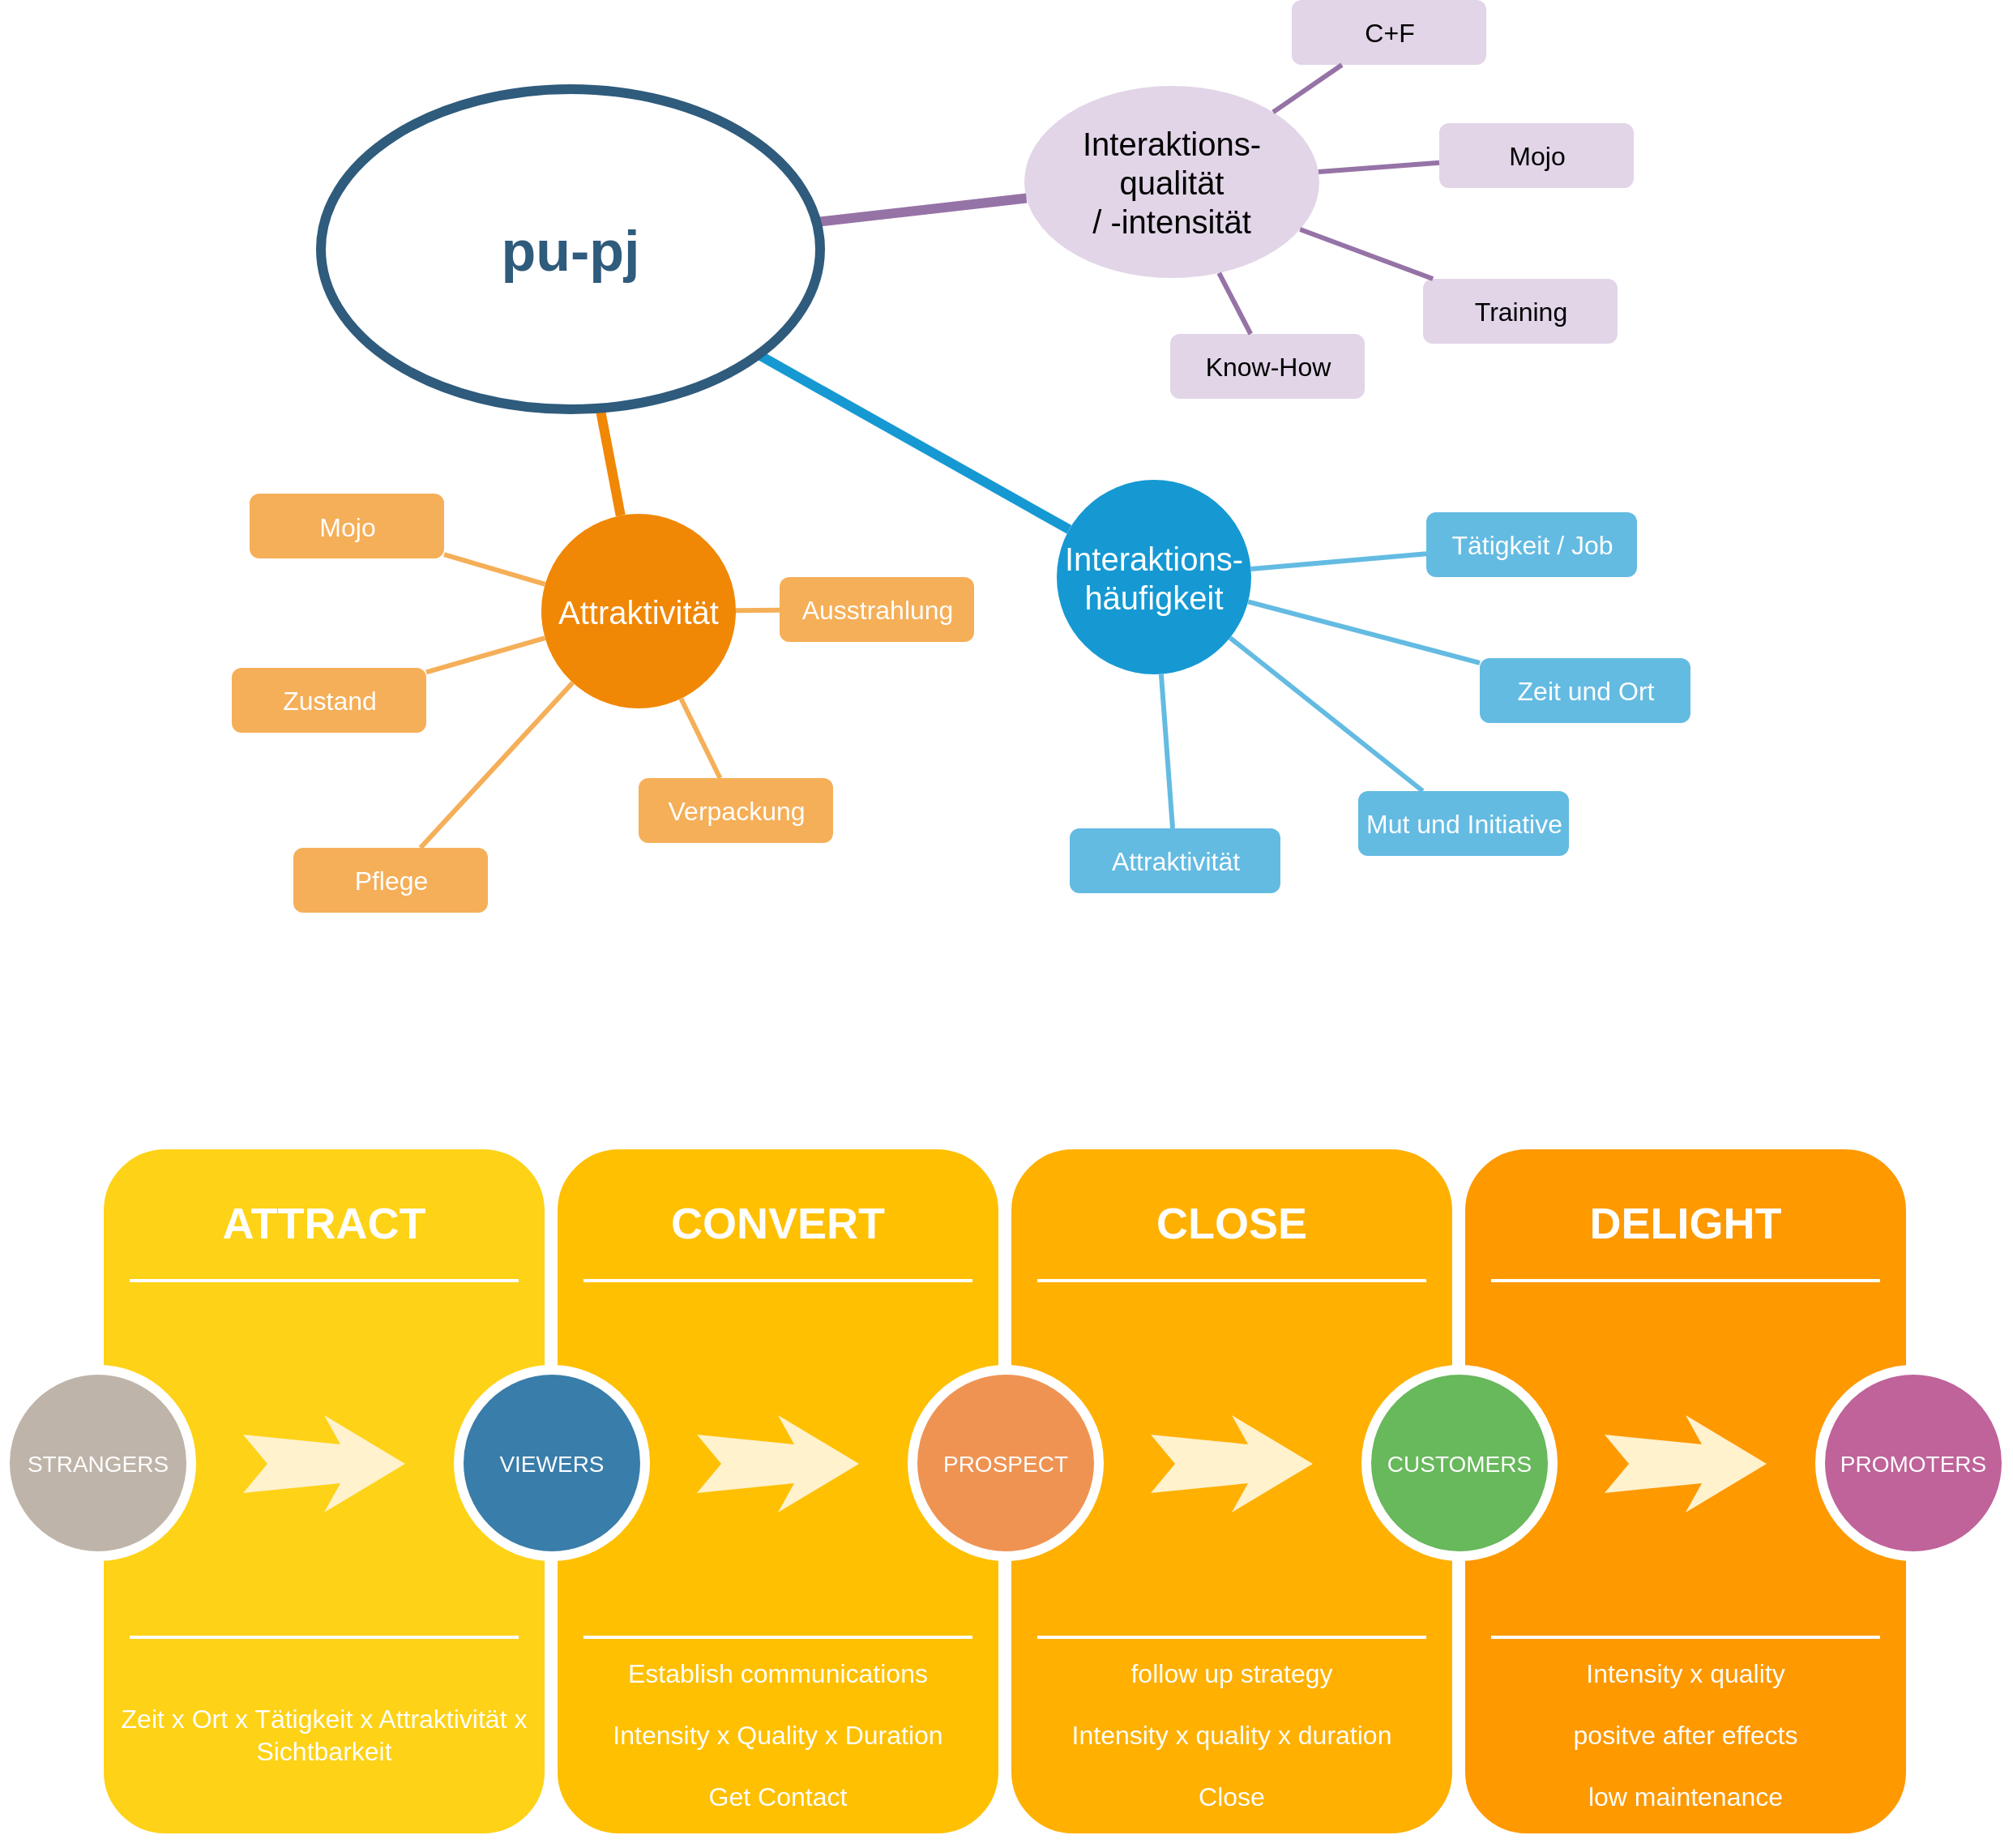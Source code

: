 <mxfile version="14.1.8" type="device"><diagram id="6a731a19-8d31-9384-78a2-239565b7b9f0" name="Page-1"><mxGraphModel dx="2214" dy="534" grid="0" gridSize="10" guides="0" tooltips="1" connect="1" arrows="1" fold="1" page="0" pageScale="1" pageWidth="1169" pageHeight="827" background="#ffffff" math="0" shadow="0"><root><mxCell id="0"/><mxCell id="1" parent="0"/><mxCell id="1350" value="Interaktions-&lt;br&gt;häufigkeit" style="ellipse;whiteSpace=wrap;html=1;shadow=0;fontFamily=Helvetica;fontSize=20;fontColor=#FFFFFF;align=center;strokeWidth=3;fillColor=#1699D3;strokeColor=none;" parent="1" vertex="1"><mxGeometry x="989" y="1284" width="120" height="120" as="geometry"/></mxCell><mxCell id="1351" value="Attraktivität" style="ellipse;whiteSpace=wrap;html=1;shadow=0;fontFamily=Helvetica;fontSize=20;fontColor=#FFFFFF;align=center;strokeWidth=3;fillColor=#F08705;strokeColor=none;gradientColor=none;" parent="1" vertex="1"><mxGeometry x="671" y="1305" width="120" height="120" as="geometry"/></mxCell><mxCell id="1356" value="Interaktions-&lt;br&gt;qualität&lt;br&gt;/ -intensität" style="ellipse;whiteSpace=wrap;html=1;shadow=0;fontFamily=Helvetica;fontSize=20;align=center;strokeWidth=3;fillColor=#e1d5e7;strokeColor=none;" parent="1" vertex="1"><mxGeometry x="969" y="1041" width="182" height="118.5" as="geometry"/></mxCell><mxCell id="1357" value="Verpackung" style="rounded=1;fillColor=#f5af58;strokeColor=none;strokeWidth=3;shadow=0;html=1;fontColor=#FFFFFF;fontSize=16;" parent="1" vertex="1"><mxGeometry x="731" y="1468" width="120" height="40" as="geometry"/></mxCell><mxCell id="1359" style="endArrow=none;strokeWidth=6;strokeColor=#1699D3;html=1;" parent="1" source="1515" target="1350" edge="1"><mxGeometry relative="1" as="geometry"/></mxCell><mxCell id="1360" style="endArrow=none;strokeWidth=6;strokeColor=#f08705;html=1;" parent="1" source="1515" target="1351" edge="1"><mxGeometry relative="1" as="geometry"/></mxCell><mxCell id="1366" value="" style="edgeStyle=none;endArrow=none;strokeWidth=6;strokeColor=#9673a6;html=1;fillColor=#e1d5e7;" parent="1" source="1515" target="1356" edge="1"><mxGeometry x="-7.5" y="489.05" width="100" height="100" as="geometry"><mxPoint x="927.351" y="1109.995" as="sourcePoint"/><mxPoint x="92.5" y="489.05" as="targetPoint"/></mxGeometry></mxCell><mxCell id="1371" value="Attraktivität" style="rounded=1;fillColor=#64BBE2;strokeColor=none;strokeWidth=3;shadow=0;html=1;fontColor=#FFFFFF;fontSize=16;" parent="1" vertex="1"><mxGeometry x="997" y="1499" width="130" height="40" as="geometry"/></mxCell><mxCell id="1375" value="Zeit und Ort" style="rounded=1;fillColor=#64BBE2;strokeColor=none;strokeWidth=3;shadow=0;html=1;fontColor=#FFFFFF;fontSize=16;" parent="1" vertex="1"><mxGeometry x="1250" y="1394" width="130" height="40" as="geometry"/></mxCell><mxCell id="1376" value="Mut und Initiative" style="rounded=1;fillColor=#64BBE2;strokeColor=none;strokeWidth=3;shadow=0;html=1;fontColor=#FFFFFF;fontSize=16;" parent="1" vertex="1"><mxGeometry x="1175" y="1476" width="130" height="40" as="geometry"/></mxCell><mxCell id="1377" value="" style="edgeStyle=none;endArrow=none;strokeWidth=3;strokeColor=#64BBE2;html=1;" parent="1" source="1350" target="1376" edge="1"><mxGeometry x="467.5" y="1262.5" width="100" height="100" as="geometry"><mxPoint x="467.5" y="1362.5" as="sourcePoint"/><mxPoint x="567.5" y="1262.5" as="targetPoint"/></mxGeometry></mxCell><mxCell id="1383" value="" style="edgeStyle=none;endArrow=none;strokeWidth=3;strokeColor=#64BBE2;html=1;" parent="1" source="1350" target="1371" edge="1"><mxGeometry x="467.5" y="1262.5" width="100" height="100" as="geometry"><mxPoint x="467.5" y="1362.5" as="sourcePoint"/><mxPoint x="567.5" y="1262.5" as="targetPoint"/></mxGeometry></mxCell><mxCell id="1387" value="" style="edgeStyle=none;endArrow=none;strokeWidth=3;strokeColor=#64BBE2;html=1;" parent="1" source="1350" target="1375" edge="1"><mxGeometry x="467.5" y="1262.5" width="100" height="100" as="geometry"><mxPoint x="467.5" y="1362.5" as="sourcePoint"/><mxPoint x="567.5" y="1262.5" as="targetPoint"/></mxGeometry></mxCell><mxCell id="1388" value="Pflege" style="rounded=1;fillColor=#f5af58;strokeColor=none;strokeWidth=3;shadow=0;html=1;fontColor=#FFFFFF;fontSize=16;" parent="1" vertex="1"><mxGeometry x="518" y="1511" width="120" height="40" as="geometry"/></mxCell><mxCell id="1389" value="Zustand" style="rounded=1;fillColor=#f5af58;strokeColor=none;strokeWidth=3;shadow=0;html=1;fontColor=#FFFFFF;fontSize=16;" parent="1" vertex="1"><mxGeometry x="480" y="1400" width="120" height="40" as="geometry"/></mxCell><mxCell id="1390" value="Ausstrahlung" style="rounded=1;fillColor=#f5af58;strokeColor=none;strokeWidth=3;shadow=0;html=1;fontColor=#FFFFFF;fontSize=16;" parent="1" vertex="1"><mxGeometry x="818" y="1344" width="120" height="40" as="geometry"/></mxCell><mxCell id="1399" value="" style="edgeStyle=none;endArrow=none;strokeWidth=3;strokeColor=#F5AF58;html=1;" parent="1" source="1351" target="1357" edge="1"><mxGeometry x="-473.5" y="1284.5" width="100" height="100" as="geometry"><mxPoint x="-473.5" y="1384.5" as="sourcePoint"/><mxPoint x="-373.5" y="1284.5" as="targetPoint"/></mxGeometry></mxCell><mxCell id="1400" value="" style="edgeStyle=none;endArrow=none;strokeWidth=3;strokeColor=#F5AF58;html=1;" parent="1" source="1351" target="1388" edge="1"><mxGeometry x="-473.5" y="1284.5" width="100" height="100" as="geometry"><mxPoint x="-473.5" y="1384.5" as="sourcePoint"/><mxPoint x="-373.5" y="1284.5" as="targetPoint"/></mxGeometry></mxCell><mxCell id="1401" value="" style="edgeStyle=none;endArrow=none;strokeWidth=3;strokeColor=#F5AF58;html=1;" parent="1" source="1351" target="1389" edge="1"><mxGeometry x="-473.5" y="1284.5" width="100" height="100" as="geometry"><mxPoint x="-473.5" y="1384.5" as="sourcePoint"/><mxPoint x="-373.5" y="1284.5" as="targetPoint"/></mxGeometry></mxCell><mxCell id="1402" value="" style="edgeStyle=none;endArrow=none;strokeWidth=3;strokeColor=#F5AF58;html=1;" parent="1" source="1351" target="1390" edge="1"><mxGeometry x="-473.5" y="1284.5" width="100" height="100" as="geometry"><mxPoint x="-473.5" y="1384.5" as="sourcePoint"/><mxPoint x="-373.5" y="1284.5" as="targetPoint"/></mxGeometry></mxCell><mxCell id="Cfaou7oTnHquRGOg1rDc-1548" value="" style="edgeStyle=orthogonalEdgeStyle;rounded=0;orthogonalLoop=1;jettySize=auto;html=1;fillColor=#e1d5e7;strokeColor=none;" parent="1" source="1490" edge="1"><mxGeometry relative="1" as="geometry"><mxPoint x="1169.5" y="1075" as="targetPoint"/></mxGeometry></mxCell><mxCell id="1490" value="C+F" style="rounded=1;fillColor=#e1d5e7;strokeWidth=3;shadow=0;html=1;strokeColor=none;fontSize=16;" parent="1" vertex="1"><mxGeometry x="1134" y="988" width="120" height="40" as="geometry"/></mxCell><mxCell id="1491" value="Know-How" style="rounded=1;fillColor=#e1d5e7;strokeWidth=3;shadow=0;html=1;strokeColor=none;fontSize=16;" parent="1" vertex="1"><mxGeometry x="1059" y="1194" width="120" height="40" as="geometry"/></mxCell><mxCell id="1492" value="Training" style="rounded=1;fillColor=#e1d5e7;strokeWidth=3;shadow=0;html=1;strokeColor=none;fontSize=16;" parent="1" vertex="1"><mxGeometry x="1215" y="1160" width="120" height="40" as="geometry"/></mxCell><mxCell id="1493" value="Mojo" style="rounded=1;fillColor=#e1d5e7;strokeWidth=3;shadow=0;html=1;strokeColor=none;fontSize=16;" parent="1" vertex="1"><mxGeometry x="1225" y="1064" width="120" height="40" as="geometry"/></mxCell><mxCell id="1503" value="" style="edgeStyle=none;endArrow=none;strokeWidth=3;html=1;fillColor=#e1d5e7;strokeColor=#9673a6;" parent="1" source="1356" target="1490" edge="1"><mxGeometry x="774.5" y="-65.0" width="100" height="100" as="geometry"><mxPoint x="774.5" y="35.0" as="sourcePoint"/><mxPoint x="1166.9" y="997.5" as="targetPoint"/></mxGeometry></mxCell><mxCell id="1504" value="" style="edgeStyle=none;endArrow=none;strokeWidth=3;html=1;fillColor=#e1d5e7;strokeColor=#9673a6;" parent="1" source="1356" target="1491" edge="1"><mxGeometry x="774.5" y="-65.0" width="100" height="100" as="geometry"><mxPoint x="774.5" y="35.0" as="sourcePoint"/><mxPoint x="874.5" y="-65.0" as="targetPoint"/></mxGeometry></mxCell><mxCell id="1505" value="" style="edgeStyle=none;endArrow=none;strokeWidth=3;html=1;fillColor=#e1d5e7;strokeColor=#9673a6;" parent="1" source="1356" target="1492" edge="1"><mxGeometry x="774.5" y="-65.0" width="100" height="100" as="geometry"><mxPoint x="774.5" y="35.0" as="sourcePoint"/><mxPoint x="874.5" y="-65.0" as="targetPoint"/></mxGeometry></mxCell><mxCell id="1506" value="" style="edgeStyle=none;endArrow=none;strokeWidth=3;html=1;fillColor=#e1d5e7;strokeColor=#9673a6;" parent="1" source="1356" target="1493" edge="1"><mxGeometry x="774.5" y="-65.0" width="100" height="100" as="geometry"><mxPoint x="774.5" y="35.0" as="sourcePoint"/><mxPoint x="874.5" y="-65.0" as="targetPoint"/></mxGeometry></mxCell><mxCell id="1515" value="&lt;font style=&quot;font-size: 35px&quot;&gt;pu-pj&lt;/font&gt;" style="ellipse;whiteSpace=wrap;html=1;shadow=0;fontFamily=Helvetica;fontSize=30;fontColor=#2F5B7C;align=center;strokeColor=#2F5B7C;strokeWidth=6;fillColor=#FFFFFF;fontStyle=1;gradientColor=none;" parent="1" vertex="1"><mxGeometry x="535" y="1043" width="308" height="197.5" as="geometry"/></mxCell><mxCell id="C6sPkJrDF636dQOAzpoa-1542" value="" style="whiteSpace=wrap;html=1;rounded=1;shadow=0;strokeWidth=8;fontSize=20;align=center;fillColor=#FED217;strokeColor=#FFFFFF;" parent="1" vertex="1"><mxGeometry x="397" y="1693" width="280" height="430" as="geometry"/></mxCell><mxCell id="C6sPkJrDF636dQOAzpoa-1543" value="ATTRACT" style="text;html=1;strokeColor=none;fillColor=none;align=center;verticalAlign=middle;whiteSpace=wrap;rounded=0;shadow=0;fontSize=27;fontColor=#FFFFFF;fontStyle=1" parent="1" vertex="1"><mxGeometry x="397" y="1713" width="280" height="60" as="geometry"/></mxCell><mxCell id="C6sPkJrDF636dQOAzpoa-1544" value="Zeit x Ort x Tätigkeit x Attraktivität x Sichtbarkeit" style="text;html=1;strokeColor=none;fillColor=none;align=center;verticalAlign=middle;whiteSpace=wrap;rounded=0;shadow=0;fontSize=16;fontColor=#FFFFFF;" parent="1" vertex="1"><mxGeometry x="397" y="2013" width="280" height="90" as="geometry"/></mxCell><mxCell id="C6sPkJrDF636dQOAzpoa-1545" value="" style="line;strokeWidth=2;html=1;rounded=0;shadow=0;fontSize=27;align=center;fillColor=none;strokeColor=#FFFFFF;" parent="1" vertex="1"><mxGeometry x="417" y="1773" width="240" height="10" as="geometry"/></mxCell><mxCell id="C6sPkJrDF636dQOAzpoa-1546" value="" style="line;strokeWidth=2;html=1;rounded=0;shadow=0;fontSize=27;align=center;fillColor=none;strokeColor=#FFFFFF;" parent="1" vertex="1"><mxGeometry x="417" y="1993" width="240" height="10" as="geometry"/></mxCell><mxCell id="C6sPkJrDF636dQOAzpoa-1547" value="STRANGERS" style="ellipse;whiteSpace=wrap;html=1;rounded=0;shadow=0;strokeWidth=6;fontSize=14;align=center;fillColor=#BFB4A9;strokeColor=#FFFFFF;fontColor=#FFFFFF;" parent="1" vertex="1"><mxGeometry x="340" y="1833" width="115" height="115" as="geometry"/></mxCell><mxCell id="C6sPkJrDF636dQOAzpoa-1548" value="" style="html=1;shadow=0;dashed=0;align=center;verticalAlign=middle;shape=mxgraph.arrows2.stylisedArrow;dy=0.6;dx=40;notch=15;feather=0.4;rounded=0;strokeWidth=1;fontSize=27;strokeColor=none;fillColor=#fff2cc;" parent="1" vertex="1"><mxGeometry x="487" y="1861" width="100" height="60" as="geometry"/></mxCell><mxCell id="C6sPkJrDF636dQOAzpoa-1549" value="" style="whiteSpace=wrap;html=1;rounded=1;shadow=0;strokeWidth=8;fontSize=20;align=center;fillColor=#FFC001;strokeColor=#FFFFFF;" parent="1" vertex="1"><mxGeometry x="677" y="1693" width="280" height="430" as="geometry"/></mxCell><mxCell id="C6sPkJrDF636dQOAzpoa-1550" value="CONVERT" style="text;html=1;strokeColor=none;fillColor=none;align=center;verticalAlign=middle;whiteSpace=wrap;rounded=0;shadow=0;fontSize=27;fontColor=#FFFFFF;fontStyle=1" parent="1" vertex="1"><mxGeometry x="677" y="1713" width="280" height="60" as="geometry"/></mxCell><mxCell id="C6sPkJrDF636dQOAzpoa-1551" value="Establish communications&lt;br style=&quot;font-size: 16px;&quot;&gt;&lt;br style=&quot;font-size: 16px;&quot;&gt;Intensity x Quality x Duration&lt;br style=&quot;font-size: 16px;&quot;&gt;&lt;br style=&quot;font-size: 16px;&quot;&gt;Get Contact" style="text;html=1;strokeColor=none;fillColor=none;align=center;verticalAlign=middle;whiteSpace=wrap;rounded=0;shadow=0;fontSize=16;fontColor=#FFFFFF;" parent="1" vertex="1"><mxGeometry x="677" y="2013" width="280" height="90" as="geometry"/></mxCell><mxCell id="C6sPkJrDF636dQOAzpoa-1552" value="" style="line;strokeWidth=2;html=1;rounded=0;shadow=0;fontSize=27;align=center;fillColor=none;strokeColor=#FFFFFF;" parent="1" vertex="1"><mxGeometry x="697" y="1773" width="240" height="10" as="geometry"/></mxCell><mxCell id="C6sPkJrDF636dQOAzpoa-1553" value="" style="line;strokeWidth=2;html=1;rounded=0;shadow=0;fontSize=27;align=center;fillColor=none;strokeColor=#FFFFFF;" parent="1" vertex="1"><mxGeometry x="697" y="1993" width="240" height="10" as="geometry"/></mxCell><mxCell id="C6sPkJrDF636dQOAzpoa-1554" value="VIEWERS" style="ellipse;whiteSpace=wrap;html=1;rounded=0;shadow=0;strokeWidth=6;fontSize=14;align=center;fillColor=#397DAA;strokeColor=#FFFFFF;fontColor=#FFFFFF;" parent="1" vertex="1"><mxGeometry x="620" y="1833" width="115" height="115" as="geometry"/></mxCell><mxCell id="C6sPkJrDF636dQOAzpoa-1555" value="" style="html=1;shadow=0;dashed=0;align=center;verticalAlign=middle;shape=mxgraph.arrows2.stylisedArrow;dy=0.6;dx=40;notch=15;feather=0.4;rounded=0;strokeWidth=1;fontSize=27;strokeColor=none;fillColor=#fff2cc;" parent="1" vertex="1"><mxGeometry x="767" y="1861" width="100" height="60" as="geometry"/></mxCell><mxCell id="C6sPkJrDF636dQOAzpoa-1556" value="" style="whiteSpace=wrap;html=1;rounded=1;shadow=0;strokeWidth=8;fontSize=20;align=center;fillColor=#FFB001;strokeColor=#FFFFFF;" parent="1" vertex="1"><mxGeometry x="957" y="1693" width="280" height="430" as="geometry"/></mxCell><mxCell id="C6sPkJrDF636dQOAzpoa-1557" value="CLOSE" style="text;html=1;strokeColor=none;fillColor=none;align=center;verticalAlign=middle;whiteSpace=wrap;rounded=0;shadow=0;fontSize=27;fontColor=#FFFFFF;fontStyle=1" parent="1" vertex="1"><mxGeometry x="957" y="1713" width="280" height="60" as="geometry"/></mxCell><mxCell id="C6sPkJrDF636dQOAzpoa-1558" value="follow up strategy&lt;br style=&quot;font-size: 16px;&quot;&gt;&lt;br style=&quot;font-size: 16px;&quot;&gt;Intensity x quality x duration&lt;br style=&quot;font-size: 16px;&quot;&gt;&lt;br style=&quot;font-size: 16px;&quot;&gt;Close" style="text;html=1;strokeColor=none;fillColor=none;align=center;verticalAlign=middle;whiteSpace=wrap;rounded=0;shadow=0;fontSize=16;fontColor=#FFFFFF;" parent="1" vertex="1"><mxGeometry x="957" y="2013" width="280" height="90" as="geometry"/></mxCell><mxCell id="C6sPkJrDF636dQOAzpoa-1559" value="" style="line;strokeWidth=2;html=1;rounded=0;shadow=0;fontSize=27;align=center;fillColor=none;strokeColor=#FFFFFF;" parent="1" vertex="1"><mxGeometry x="977" y="1773" width="240" height="10" as="geometry"/></mxCell><mxCell id="C6sPkJrDF636dQOAzpoa-1560" value="" style="line;strokeWidth=2;html=1;rounded=0;shadow=0;fontSize=27;align=center;fillColor=none;strokeColor=#FFFFFF;" parent="1" vertex="1"><mxGeometry x="977" y="1993" width="240" height="10" as="geometry"/></mxCell><mxCell id="C6sPkJrDF636dQOAzpoa-1561" value="PROSPECT" style="ellipse;whiteSpace=wrap;html=1;rounded=0;shadow=0;strokeWidth=6;fontSize=14;align=center;fillColor=#EF9353;strokeColor=#FFFFFF;fontColor=#FFFFFF;" parent="1" vertex="1"><mxGeometry x="900" y="1833" width="115" height="115" as="geometry"/></mxCell><mxCell id="C6sPkJrDF636dQOAzpoa-1562" value="" style="html=1;shadow=0;dashed=0;align=center;verticalAlign=middle;shape=mxgraph.arrows2.stylisedArrow;dy=0.6;dx=40;notch=15;feather=0.4;rounded=0;strokeWidth=1;fontSize=27;strokeColor=none;fillColor=#fff2cc;" parent="1" vertex="1"><mxGeometry x="1047" y="1861" width="100" height="60" as="geometry"/></mxCell><mxCell id="C6sPkJrDF636dQOAzpoa-1563" value="" style="whiteSpace=wrap;html=1;rounded=1;shadow=0;strokeWidth=8;fontSize=20;align=center;fillColor=#FE9900;strokeColor=#FFFFFF;" parent="1" vertex="1"><mxGeometry x="1237" y="1693" width="280" height="430" as="geometry"/></mxCell><mxCell id="C6sPkJrDF636dQOAzpoa-1564" value="DELIGHT" style="text;html=1;strokeColor=none;fillColor=none;align=center;verticalAlign=middle;whiteSpace=wrap;rounded=0;shadow=0;fontSize=27;fontColor=#FFFFFF;fontStyle=1" parent="1" vertex="1"><mxGeometry x="1237" y="1713" width="280" height="60" as="geometry"/></mxCell><mxCell id="C6sPkJrDF636dQOAzpoa-1565" value="Intensity x quality&lt;br style=&quot;font-size: 16px;&quot;&gt;&lt;br style=&quot;font-size: 16px;&quot;&gt;positve after effects&lt;br style=&quot;font-size: 16px;&quot;&gt;&lt;br style=&quot;font-size: 16px;&quot;&gt;low maintenance" style="text;html=1;strokeColor=none;fillColor=none;align=center;verticalAlign=middle;whiteSpace=wrap;rounded=0;shadow=0;fontSize=16;fontColor=#FFFFFF;" parent="1" vertex="1"><mxGeometry x="1237" y="2013" width="280" height="90" as="geometry"/></mxCell><mxCell id="C6sPkJrDF636dQOAzpoa-1566" value="" style="line;strokeWidth=2;html=1;rounded=0;shadow=0;fontSize=27;align=center;fillColor=none;strokeColor=#FFFFFF;" parent="1" vertex="1"><mxGeometry x="1257" y="1773" width="240" height="10" as="geometry"/></mxCell><mxCell id="C6sPkJrDF636dQOAzpoa-1567" value="" style="line;strokeWidth=2;html=1;rounded=0;shadow=0;fontSize=27;align=center;fillColor=none;strokeColor=#FFFFFF;" parent="1" vertex="1"><mxGeometry x="1257" y="1993" width="240" height="10" as="geometry"/></mxCell><mxCell id="C6sPkJrDF636dQOAzpoa-1568" value="CUSTOMERS" style="ellipse;whiteSpace=wrap;html=1;rounded=0;shadow=0;strokeWidth=6;fontSize=14;align=center;fillColor=#68B85C;strokeColor=#FFFFFF;fontColor=#FFFFFF;" parent="1" vertex="1"><mxGeometry x="1180" y="1833" width="115" height="115" as="geometry"/></mxCell><mxCell id="C6sPkJrDF636dQOAzpoa-1569" value="" style="html=1;shadow=0;dashed=0;align=center;verticalAlign=middle;shape=mxgraph.arrows2.stylisedArrow;dy=0.6;dx=40;notch=15;feather=0.4;rounded=0;strokeWidth=1;fontSize=27;strokeColor=none;fillColor=#fff2cc;" parent="1" vertex="1"><mxGeometry x="1327" y="1861" width="100" height="60" as="geometry"/></mxCell><mxCell id="C6sPkJrDF636dQOAzpoa-1570" value="PROMOTERS" style="ellipse;whiteSpace=wrap;html=1;rounded=0;shadow=0;strokeWidth=6;fontSize=14;align=center;fillColor=#BF639A;strokeColor=#FFFFFF;fontColor=#FFFFFF;" parent="1" vertex="1"><mxGeometry x="1460" y="1833" width="115" height="115" as="geometry"/></mxCell><mxCell id="Cfaou7oTnHquRGOg1rDc-1544" value="Tätigkeit / Job" style="rounded=1;fillColor=#64BBE2;strokeColor=none;strokeWidth=3;shadow=0;html=1;fontColor=#FFFFFF;fontSize=16;" parent="1" vertex="1"><mxGeometry x="1217" y="1304" width="130" height="40" as="geometry"/></mxCell><mxCell id="Cfaou7oTnHquRGOg1rDc-1545" value="" style="edgeStyle=none;endArrow=none;strokeWidth=3;strokeColor=#64BBE2;html=1;" parent="1" source="1350" target="Cfaou7oTnHquRGOg1rDc-1544" edge="1"><mxGeometry x="477.5" y="1272.5" width="100" height="100" as="geometry"><mxPoint x="1340.744" y="1533.089" as="sourcePoint"/><mxPoint x="1397.5" y="1518.75" as="targetPoint"/></mxGeometry></mxCell><mxCell id="Cfaou7oTnHquRGOg1rDc-1549" style="edgeStyle=orthogonalEdgeStyle;rounded=0;orthogonalLoop=1;jettySize=auto;html=1;exitX=0.5;exitY=1;exitDx=0;exitDy=0;strokeColor=#000000;" parent="1" source="1493" target="1493" edge="1"><mxGeometry relative="1" as="geometry"/></mxCell><mxCell id="ZrhrK_3E-fbrV1S7CY1E-1543" value="Mojo" style="rounded=1;fillColor=#f5af58;strokeColor=none;strokeWidth=3;shadow=0;html=1;fontColor=#FFFFFF;fontSize=16;" vertex="1" parent="1"><mxGeometry x="491" y="1292.52" width="120" height="40" as="geometry"/></mxCell><mxCell id="ZrhrK_3E-fbrV1S7CY1E-1544" value="" style="edgeStyle=none;endArrow=none;strokeWidth=3;strokeColor=#F5AF58;html=1;" edge="1" parent="1" target="ZrhrK_3E-fbrV1S7CY1E-1543" source="1351"><mxGeometry x="-462.5" y="1177.02" width="100" height="100" as="geometry"><mxPoint x="684.309" y="1274.003" as="sourcePoint"/><mxPoint x="-362.5" y="1177.02" as="targetPoint"/></mxGeometry></mxCell></root></mxGraphModel></diagram></mxfile>